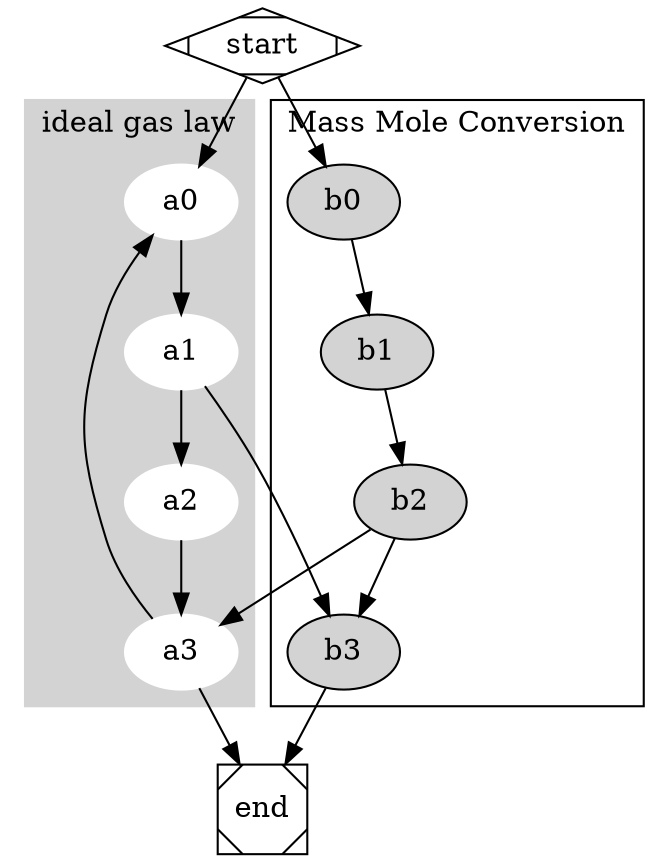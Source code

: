 digraph G {
	subgraph cluster_ideal_gas_law {
		node [color=white style=filled]
		color=lightgrey style=filled
		a0 -> a1
		a1 -> a2
		a2 -> a3
		label="ideal gas law"
	}
	subgraph cluster_mass_mole {
		node [style=filled]
		color=yello
		b0 -> b1
		b1 -> b2
		b2 -> b3
		label="Mass Mole Conversion"
	}
	start -> a0
	start -> b0
	a1 -> b3
	b2 -> a3
	a3 -> a0
	a3 -> end
	b3 -> end
	start [shape=Mdiamond]
	end [shape=Msquare]
}
